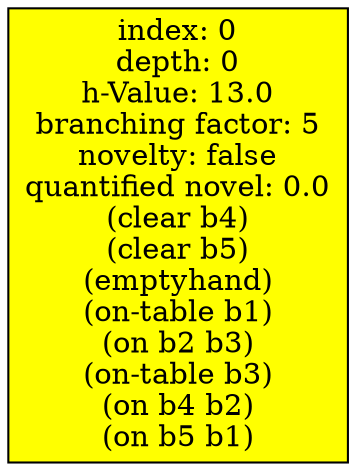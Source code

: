 digraph {
0 [ peripheries="1", shape="rectangle", style="filled", fillcolor="yellow", label="index: 0\ndepth: 0\nh-Value: 13.0\nbranching factor: 5\nnovelty: false\nquantified novel: 0.0\n(clear b4)\n(clear b5)\n(emptyhand)\n(on-table b1)\n(on b2 b3)\n(on-table b3)\n(on b4 b2)\n(on b5 b1)" ]
}
